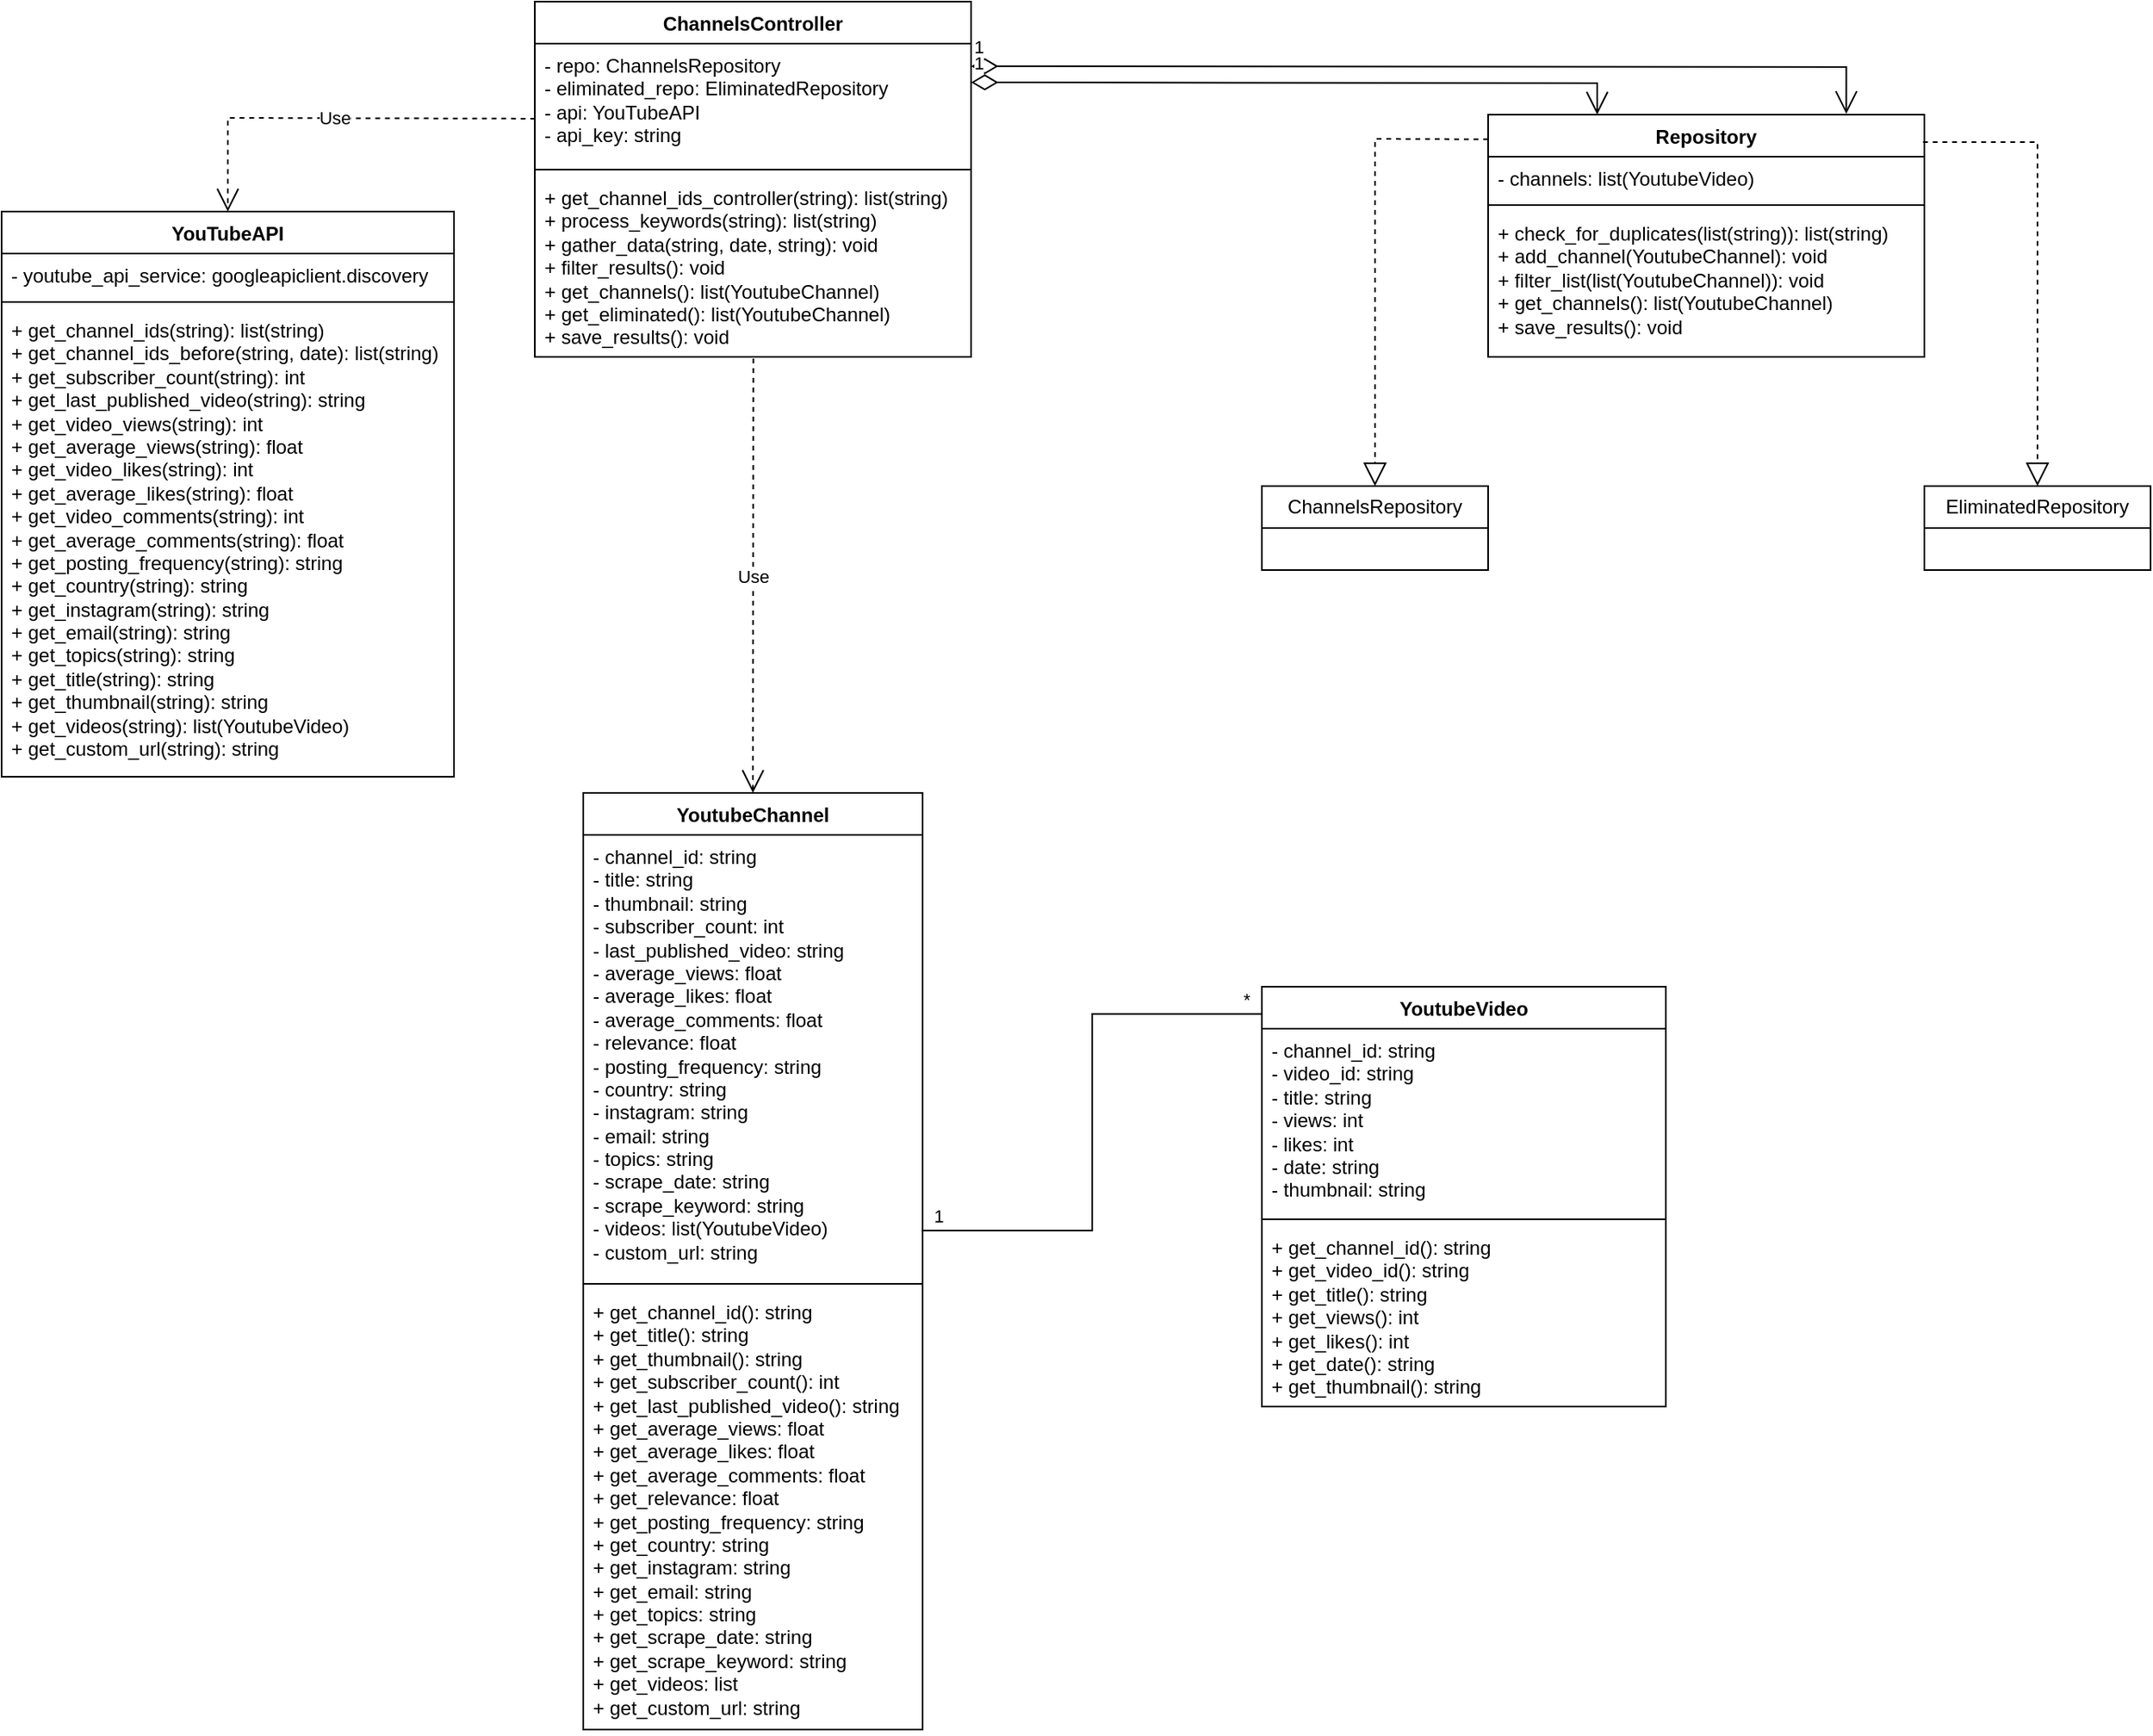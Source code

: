 <mxfile version="21.3.2" type="github">
  <diagram id="C5RBs43oDa-KdzZeNtuy" name="Page-1">
    <mxGraphModel dx="2607" dy="1447" grid="1" gridSize="10" guides="1" tooltips="1" connect="1" arrows="1" fold="1" page="1" pageScale="1" pageWidth="827" pageHeight="1169" math="0" shadow="0">
      <root>
        <mxCell id="WIyWlLk6GJQsqaUBKTNV-0" />
        <mxCell id="WIyWlLk6GJQsqaUBKTNV-1" parent="WIyWlLk6GJQsqaUBKTNV-0" />
        <mxCell id="UEXLUlPenu7wnUoc71qz-4" value="YoutubeChannel" style="swimlane;fontStyle=1;align=center;verticalAlign=top;childLayout=stackLayout;horizontal=1;startSize=26;horizontalStack=0;resizeParent=1;resizeParentMax=0;resizeLast=0;collapsible=1;marginBottom=0;whiteSpace=wrap;html=1;" parent="WIyWlLk6GJQsqaUBKTNV-1" vertex="1">
          <mxGeometry x="510" y="530" width="210" height="580" as="geometry" />
        </mxCell>
        <mxCell id="UEXLUlPenu7wnUoc71qz-5" value="- channel_id: string&lt;br&gt;- title: string&lt;br&gt;- thumbnail: string&lt;br&gt;- subscriber_count: int&lt;br&gt;- last_published_video: string&lt;br&gt;- average_views: float&lt;br&gt;- average_likes: float&lt;br&gt;- average_comments: float&lt;br&gt;- relevance: float&lt;br&gt;- posting_frequency: string&lt;br&gt;- country: string&lt;br&gt;- instagram: string&lt;br&gt;- email: string&lt;br&gt;- topics: string&lt;br&gt;- scrape_date: string&lt;br&gt;- scrape_keyword: string&lt;br&gt;- videos: list(YoutubeVideo)&lt;br&gt;- custom_url: string" style="text;strokeColor=none;fillColor=none;align=left;verticalAlign=top;spacingLeft=4;spacingRight=4;overflow=hidden;rotatable=0;points=[[0,0.5],[1,0.5]];portConstraint=eastwest;whiteSpace=wrap;html=1;" parent="UEXLUlPenu7wnUoc71qz-4" vertex="1">
          <mxGeometry y="26" width="210" height="274" as="geometry" />
        </mxCell>
        <mxCell id="UEXLUlPenu7wnUoc71qz-6" value="" style="line;strokeWidth=1;fillColor=none;align=left;verticalAlign=middle;spacingTop=-1;spacingLeft=3;spacingRight=3;rotatable=0;labelPosition=right;points=[];portConstraint=eastwest;strokeColor=inherit;" parent="UEXLUlPenu7wnUoc71qz-4" vertex="1">
          <mxGeometry y="300" width="210" height="8" as="geometry" />
        </mxCell>
        <mxCell id="UEXLUlPenu7wnUoc71qz-7" value="+&amp;nbsp;get_channel_id&lt;span style=&quot;background-color: initial;&quot;&gt;(): string&lt;br&gt;&lt;/span&gt;+&amp;nbsp;get_title(): string&lt;br&gt;+&amp;nbsp;get_thumbnail(): string&lt;br&gt;+&amp;nbsp;get_subscriber_count(): int&lt;br&gt;+&amp;nbsp;get_last_published_video(): string&lt;br&gt;+ get_average_views: float&lt;br&gt;+ get_average_likes: float&lt;br&gt;+ get_average_comments: float&lt;br&gt;+ get_relevance: float&lt;br&gt;+ get_posting_frequency: string&lt;br&gt;+ get_country: string&lt;br&gt;+ get_instagram: string&lt;br&gt;+ get_email: string&lt;br&gt;+ get_topics: string&lt;br&gt;+ get_scrape_date: string&lt;br&gt;+ get_scrape_keyword: string&lt;br&gt;+ get_videos: list&lt;br&gt;+ get_custom_url: string&lt;span style=&quot;background-color: initial;&quot;&gt;&amp;nbsp;&lt;/span&gt;" style="text;strokeColor=none;fillColor=none;align=left;verticalAlign=top;spacingLeft=4;spacingRight=4;overflow=hidden;rotatable=0;points=[[0,0.5],[1,0.5]];portConstraint=eastwest;whiteSpace=wrap;html=1;" parent="UEXLUlPenu7wnUoc71qz-4" vertex="1">
          <mxGeometry y="308" width="210" height="272" as="geometry" />
        </mxCell>
        <mxCell id="UEXLUlPenu7wnUoc71qz-9" value="YoutubeVideo&lt;br&gt;" style="swimlane;fontStyle=1;align=center;verticalAlign=top;childLayout=stackLayout;horizontal=1;startSize=26;horizontalStack=0;resizeParent=1;resizeParentMax=0;resizeLast=0;collapsible=1;marginBottom=0;whiteSpace=wrap;html=1;" parent="WIyWlLk6GJQsqaUBKTNV-1" vertex="1">
          <mxGeometry x="930" y="650" width="250" height="260" as="geometry" />
        </mxCell>
        <mxCell id="UEXLUlPenu7wnUoc71qz-10" value="- channel_id: string&lt;br&gt;- video_id: string&lt;br&gt;- title: string&lt;br&gt;- views: int&lt;br&gt;- likes: int&lt;br&gt;- date: string&lt;br&gt;- thumbnail: string" style="text;strokeColor=none;fillColor=none;align=left;verticalAlign=top;spacingLeft=4;spacingRight=4;overflow=hidden;rotatable=0;points=[[0,0.5],[1,0.5]];portConstraint=eastwest;whiteSpace=wrap;html=1;" parent="UEXLUlPenu7wnUoc71qz-9" vertex="1">
          <mxGeometry y="26" width="250" height="114" as="geometry" />
        </mxCell>
        <mxCell id="UEXLUlPenu7wnUoc71qz-11" value="" style="line;strokeWidth=1;fillColor=none;align=left;verticalAlign=middle;spacingTop=-1;spacingLeft=3;spacingRight=3;rotatable=0;labelPosition=right;points=[];portConstraint=eastwest;strokeColor=inherit;" parent="UEXLUlPenu7wnUoc71qz-9" vertex="1">
          <mxGeometry y="140" width="250" height="8" as="geometry" />
        </mxCell>
        <mxCell id="UEXLUlPenu7wnUoc71qz-12" value="+&amp;nbsp;get_channel_id(): string&lt;br&gt;+&amp;nbsp;get_video_id(): string&lt;br&gt;+&amp;nbsp;get_title(): string&lt;br&gt;+&amp;nbsp;get_views(): int&lt;br&gt;+&amp;nbsp;get_likes(): int&lt;br&gt;+&amp;nbsp;get_date(): string&lt;br&gt;+&amp;nbsp;get_thumbnail(): string" style="text;strokeColor=none;fillColor=none;align=left;verticalAlign=top;spacingLeft=4;spacingRight=4;overflow=hidden;rotatable=0;points=[[0,0.5],[1,0.5]];portConstraint=eastwest;whiteSpace=wrap;html=1;" parent="UEXLUlPenu7wnUoc71qz-9" vertex="1">
          <mxGeometry y="148" width="250" height="112" as="geometry" />
        </mxCell>
        <mxCell id="UEXLUlPenu7wnUoc71qz-14" value="" style="endArrow=none;html=1;edgeStyle=orthogonalEdgeStyle;rounded=0;entryX=0;entryY=0.065;entryDx=0;entryDy=0;entryPerimeter=0;exitX=0.997;exitY=0.894;exitDx=0;exitDy=0;exitPerimeter=0;" parent="WIyWlLk6GJQsqaUBKTNV-1" source="UEXLUlPenu7wnUoc71qz-5" target="UEXLUlPenu7wnUoc71qz-9" edge="1">
          <mxGeometry relative="1" as="geometry">
            <mxPoint x="791" y="780" as="sourcePoint" />
            <mxPoint x="920" y="811" as="targetPoint" />
          </mxGeometry>
        </mxCell>
        <mxCell id="UEXLUlPenu7wnUoc71qz-15" value="&amp;nbsp; 1" style="edgeLabel;resizable=0;html=1;align=left;verticalAlign=bottom;" parent="UEXLUlPenu7wnUoc71qz-14" connectable="0" vertex="1">
          <mxGeometry x="-1" relative="1" as="geometry" />
        </mxCell>
        <mxCell id="UEXLUlPenu7wnUoc71qz-16" value="*&amp;nbsp;&amp;nbsp;" style="edgeLabel;resizable=0;html=1;align=right;verticalAlign=bottom;" parent="UEXLUlPenu7wnUoc71qz-14" connectable="0" vertex="1">
          <mxGeometry x="1" relative="1" as="geometry" />
        </mxCell>
        <mxCell id="UEXLUlPenu7wnUoc71qz-18" value="YouTubeAPI" style="swimlane;fontStyle=1;align=center;verticalAlign=top;childLayout=stackLayout;horizontal=1;startSize=26;horizontalStack=0;resizeParent=1;resizeParentMax=0;resizeLast=0;collapsible=1;marginBottom=0;whiteSpace=wrap;html=1;" parent="WIyWlLk6GJQsqaUBKTNV-1" vertex="1">
          <mxGeometry x="150" y="170" width="280" height="350" as="geometry" />
        </mxCell>
        <mxCell id="UEXLUlPenu7wnUoc71qz-19" value="- youtube_api_service:&amp;nbsp;googleapiclient.discovery" style="text;strokeColor=none;fillColor=none;align=left;verticalAlign=top;spacingLeft=4;spacingRight=4;overflow=hidden;rotatable=0;points=[[0,0.5],[1,0.5]];portConstraint=eastwest;whiteSpace=wrap;html=1;" parent="UEXLUlPenu7wnUoc71qz-18" vertex="1">
          <mxGeometry y="26" width="280" height="26" as="geometry" />
        </mxCell>
        <mxCell id="UEXLUlPenu7wnUoc71qz-20" value="" style="line;strokeWidth=1;fillColor=none;align=left;verticalAlign=middle;spacingTop=-1;spacingLeft=3;spacingRight=3;rotatable=0;labelPosition=right;points=[];portConstraint=eastwest;strokeColor=inherit;" parent="UEXLUlPenu7wnUoc71qz-18" vertex="1">
          <mxGeometry y="52" width="280" height="8" as="geometry" />
        </mxCell>
        <mxCell id="UEXLUlPenu7wnUoc71qz-21" value="+&amp;nbsp;get_channel_ids&lt;span style=&quot;background-color: initial;&quot;&gt;(string): list(string)&lt;br&gt;&lt;/span&gt;+&amp;nbsp;get_channel_ids_before(string, date): list(string)&lt;br&gt;+&amp;nbsp;get_subscriber_count(string): int&lt;br&gt;+&amp;nbsp;get_last_published_video(string): string&lt;br&gt;+&amp;nbsp;get_video_views(string): int&lt;br&gt;+&amp;nbsp;get_average_views(string): float&lt;br&gt;+ get_video_likes(string): int&lt;br&gt;+&amp;nbsp;get_average_likes(string): float&lt;br&gt;+&amp;nbsp;get_video_comments(string): int&lt;br&gt;+ get_average_comments(string): float&lt;br&gt;+&amp;nbsp;get_posting_frequency(string): string&lt;br&gt;+&amp;nbsp;get_country(string): string&lt;br&gt;+&amp;nbsp;get_instagram(string): string&lt;br&gt;+&amp;nbsp;get_email(string): string&lt;br&gt;+ get_topics(string): string&lt;br&gt;+ get_title(string): string&lt;br&gt;+ get_thumbnail(string): string&lt;br&gt;+&amp;nbsp;get_videos(string): list(YoutubeVideo)&lt;br&gt;+&amp;nbsp;get_custom_url(string): string&lt;span style=&quot;background-color: initial;&quot;&gt;&lt;br&gt;&lt;/span&gt;" style="text;strokeColor=none;fillColor=none;align=left;verticalAlign=top;spacingLeft=4;spacingRight=4;overflow=hidden;rotatable=0;points=[[0,0.5],[1,0.5]];portConstraint=eastwest;whiteSpace=wrap;html=1;" parent="UEXLUlPenu7wnUoc71qz-18" vertex="1">
          <mxGeometry y="60" width="280" height="290" as="geometry" />
        </mxCell>
        <mxCell id="Ycr7JRSQ8kE74S5HEDjc-0" value="ChannelsController" style="swimlane;fontStyle=1;align=center;verticalAlign=top;childLayout=stackLayout;horizontal=1;startSize=26;horizontalStack=0;resizeParent=1;resizeParentMax=0;resizeLast=0;collapsible=1;marginBottom=0;whiteSpace=wrap;html=1;" vertex="1" parent="WIyWlLk6GJQsqaUBKTNV-1">
          <mxGeometry x="480" y="40" width="270" height="220" as="geometry" />
        </mxCell>
        <mxCell id="Ycr7JRSQ8kE74S5HEDjc-1" value="- repo: ChannelsRepository&lt;br&gt;- eliminated_repo: EliminatedRepository&lt;br&gt;- api: YouTubeAPI&lt;br&gt;- api_key: string" style="text;strokeColor=none;fillColor=none;align=left;verticalAlign=top;spacingLeft=4;spacingRight=4;overflow=hidden;rotatable=0;points=[[0,0.5],[1,0.5]];portConstraint=eastwest;whiteSpace=wrap;html=1;" vertex="1" parent="Ycr7JRSQ8kE74S5HEDjc-0">
          <mxGeometry y="26" width="270" height="74" as="geometry" />
        </mxCell>
        <mxCell id="Ycr7JRSQ8kE74S5HEDjc-2" value="" style="line;strokeWidth=1;fillColor=none;align=left;verticalAlign=middle;spacingTop=-1;spacingLeft=3;spacingRight=3;rotatable=0;labelPosition=right;points=[];portConstraint=eastwest;strokeColor=inherit;" vertex="1" parent="Ycr7JRSQ8kE74S5HEDjc-0">
          <mxGeometry y="100" width="270" height="8" as="geometry" />
        </mxCell>
        <mxCell id="Ycr7JRSQ8kE74S5HEDjc-3" value="+&amp;nbsp;get_channel_ids_controller(string): list(string)&lt;br&gt;+&amp;nbsp;process_keywords(string): list(string)&lt;br&gt;+&amp;nbsp;gather_data(string, date, string): void&lt;br&gt;+ filter_results(): void&lt;br&gt;+&amp;nbsp;get_channels(): list(YoutubeChannel)&lt;br&gt;+ get_eliminated(): list(YoutubeChannel)&lt;br&gt;+&amp;nbsp;save_results(): void" style="text;strokeColor=none;fillColor=none;align=left;verticalAlign=top;spacingLeft=4;spacingRight=4;overflow=hidden;rotatable=0;points=[[0,0.5],[1,0.5]];portConstraint=eastwest;whiteSpace=wrap;html=1;" vertex="1" parent="Ycr7JRSQ8kE74S5HEDjc-0">
          <mxGeometry y="108" width="270" height="112" as="geometry" />
        </mxCell>
        <mxCell id="Ycr7JRSQ8kE74S5HEDjc-7" value="Repository&lt;br&gt;" style="swimlane;fontStyle=1;align=center;verticalAlign=top;childLayout=stackLayout;horizontal=1;startSize=26;horizontalStack=0;resizeParent=1;resizeParentMax=0;resizeLast=0;collapsible=1;marginBottom=0;whiteSpace=wrap;html=1;" vertex="1" parent="WIyWlLk6GJQsqaUBKTNV-1">
          <mxGeometry x="1070" y="110" width="270" height="150" as="geometry" />
        </mxCell>
        <mxCell id="Ycr7JRSQ8kE74S5HEDjc-8" value="- channels: list(YoutubeVideo)" style="text;strokeColor=none;fillColor=none;align=left;verticalAlign=top;spacingLeft=4;spacingRight=4;overflow=hidden;rotatable=0;points=[[0,0.5],[1,0.5]];portConstraint=eastwest;whiteSpace=wrap;html=1;" vertex="1" parent="Ycr7JRSQ8kE74S5HEDjc-7">
          <mxGeometry y="26" width="270" height="26" as="geometry" />
        </mxCell>
        <mxCell id="Ycr7JRSQ8kE74S5HEDjc-9" value="" style="line;strokeWidth=1;fillColor=none;align=left;verticalAlign=middle;spacingTop=-1;spacingLeft=3;spacingRight=3;rotatable=0;labelPosition=right;points=[];portConstraint=eastwest;strokeColor=inherit;" vertex="1" parent="Ycr7JRSQ8kE74S5HEDjc-7">
          <mxGeometry y="52" width="270" height="8" as="geometry" />
        </mxCell>
        <mxCell id="Ycr7JRSQ8kE74S5HEDjc-10" value="+ check_for_duplicates(list(string)): list(string)&lt;br&gt;+&amp;nbsp;add_channel(YoutubeChannel): void&lt;br&gt;+ filter_list(list(YoutubeChannel)): void&lt;br&gt;+&amp;nbsp;get_channels(): list(YoutubeChannel)&lt;br&gt;+ save_results(): void" style="text;strokeColor=none;fillColor=none;align=left;verticalAlign=top;spacingLeft=4;spacingRight=4;overflow=hidden;rotatable=0;points=[[0,0.5],[1,0.5]];portConstraint=eastwest;whiteSpace=wrap;html=1;" vertex="1" parent="Ycr7JRSQ8kE74S5HEDjc-7">
          <mxGeometry y="60" width="270" height="90" as="geometry" />
        </mxCell>
        <mxCell id="Ycr7JRSQ8kE74S5HEDjc-11" value="ChannelsRepository" style="swimlane;fontStyle=0;childLayout=stackLayout;horizontal=1;startSize=26;fillColor=none;horizontalStack=0;resizeParent=1;resizeParentMax=0;resizeLast=0;collapsible=1;marginBottom=0;whiteSpace=wrap;html=1;" vertex="1" parent="WIyWlLk6GJQsqaUBKTNV-1">
          <mxGeometry x="930" y="340" width="140" height="52" as="geometry" />
        </mxCell>
        <mxCell id="Ycr7JRSQ8kE74S5HEDjc-15" value="EliminatedRepository" style="swimlane;fontStyle=0;childLayout=stackLayout;horizontal=1;startSize=26;fillColor=none;horizontalStack=0;resizeParent=1;resizeParentMax=0;resizeLast=0;collapsible=1;marginBottom=0;whiteSpace=wrap;html=1;" vertex="1" parent="WIyWlLk6GJQsqaUBKTNV-1">
          <mxGeometry x="1340" y="340" width="140" height="52" as="geometry" />
        </mxCell>
        <mxCell id="Ycr7JRSQ8kE74S5HEDjc-25" value="" style="endArrow=block;dashed=1;endFill=0;endSize=12;html=1;rounded=0;entryX=0.5;entryY=0;entryDx=0;entryDy=0;exitX=0.997;exitY=0.113;exitDx=0;exitDy=0;exitPerimeter=0;" edge="1" parent="WIyWlLk6GJQsqaUBKTNV-1" source="Ycr7JRSQ8kE74S5HEDjc-7" target="Ycr7JRSQ8kE74S5HEDjc-15">
          <mxGeometry width="160" relative="1" as="geometry">
            <mxPoint x="1340" y="149.58" as="sourcePoint" />
            <mxPoint x="1500" y="149.58" as="targetPoint" />
            <Array as="points">
              <mxPoint x="1410" y="127" />
            </Array>
          </mxGeometry>
        </mxCell>
        <mxCell id="Ycr7JRSQ8kE74S5HEDjc-16" value="" style="endArrow=block;dashed=1;endFill=0;endSize=12;html=1;rounded=0;entryX=0.5;entryY=0;entryDx=0;entryDy=0;exitX=0;exitY=0.102;exitDx=0;exitDy=0;exitPerimeter=0;" edge="1" parent="WIyWlLk6GJQsqaUBKTNV-1" source="Ycr7JRSQ8kE74S5HEDjc-7" target="Ycr7JRSQ8kE74S5HEDjc-11">
          <mxGeometry width="160" relative="1" as="geometry">
            <mxPoint x="1070" y="140" as="sourcePoint" />
            <mxPoint x="1230" y="140" as="targetPoint" />
            <Array as="points">
              <mxPoint x="1000" y="125" />
            </Array>
          </mxGeometry>
        </mxCell>
        <mxCell id="Ycr7JRSQ8kE74S5HEDjc-26" value="1" style="endArrow=open;html=1;endSize=12;startArrow=diamondThin;startSize=14;startFill=0;edgeStyle=orthogonalEdgeStyle;align=left;verticalAlign=bottom;rounded=0;entryX=0.821;entryY=-0.003;entryDx=0;entryDy=0;entryPerimeter=0;" edge="1" parent="WIyWlLk6GJQsqaUBKTNV-1" target="Ycr7JRSQ8kE74S5HEDjc-7">
          <mxGeometry x="-1" y="3" relative="1" as="geometry">
            <mxPoint x="750" y="80" as="sourcePoint" />
            <mxPoint x="910" y="80" as="targetPoint" />
          </mxGeometry>
        </mxCell>
        <mxCell id="Ycr7JRSQ8kE74S5HEDjc-28" value="1" style="endArrow=open;html=1;endSize=12;startArrow=diamondThin;startSize=14;startFill=0;edgeStyle=orthogonalEdgeStyle;align=left;verticalAlign=bottom;rounded=0;entryX=0.25;entryY=0;entryDx=0;entryDy=0;" edge="1" parent="WIyWlLk6GJQsqaUBKTNV-1" target="Ycr7JRSQ8kE74S5HEDjc-7">
          <mxGeometry x="-1" y="3" relative="1" as="geometry">
            <mxPoint x="750" y="90" as="sourcePoint" />
            <mxPoint x="1200" y="110" as="targetPoint" />
          </mxGeometry>
        </mxCell>
        <mxCell id="Ycr7JRSQ8kE74S5HEDjc-30" value="Use" style="endArrow=open;endSize=12;dashed=1;html=1;rounded=0;exitX=0.001;exitY=0.628;exitDx=0;exitDy=0;exitPerimeter=0;entryX=0.5;entryY=0;entryDx=0;entryDy=0;" edge="1" parent="WIyWlLk6GJQsqaUBKTNV-1" source="Ycr7JRSQ8kE74S5HEDjc-1" target="UEXLUlPenu7wnUoc71qz-18">
          <mxGeometry width="160" relative="1" as="geometry">
            <mxPoint x="570" y="-40" as="sourcePoint" />
            <mxPoint x="730" y="-40" as="targetPoint" />
            <Array as="points">
              <mxPoint x="290" y="112" />
            </Array>
          </mxGeometry>
        </mxCell>
        <mxCell id="Ycr7JRSQ8kE74S5HEDjc-31" value="Use" style="endArrow=open;endSize=12;dashed=1;html=1;rounded=0;entryX=0.5;entryY=0;entryDx=0;entryDy=0;exitX=0.501;exitY=1.009;exitDx=0;exitDy=0;exitPerimeter=0;" edge="1" parent="WIyWlLk6GJQsqaUBKTNV-1" source="Ycr7JRSQ8kE74S5HEDjc-3" target="UEXLUlPenu7wnUoc71qz-4">
          <mxGeometry width="160" relative="1" as="geometry">
            <mxPoint x="615" y="270" as="sourcePoint" />
            <mxPoint x="690" y="500" as="targetPoint" />
          </mxGeometry>
        </mxCell>
      </root>
    </mxGraphModel>
  </diagram>
</mxfile>

